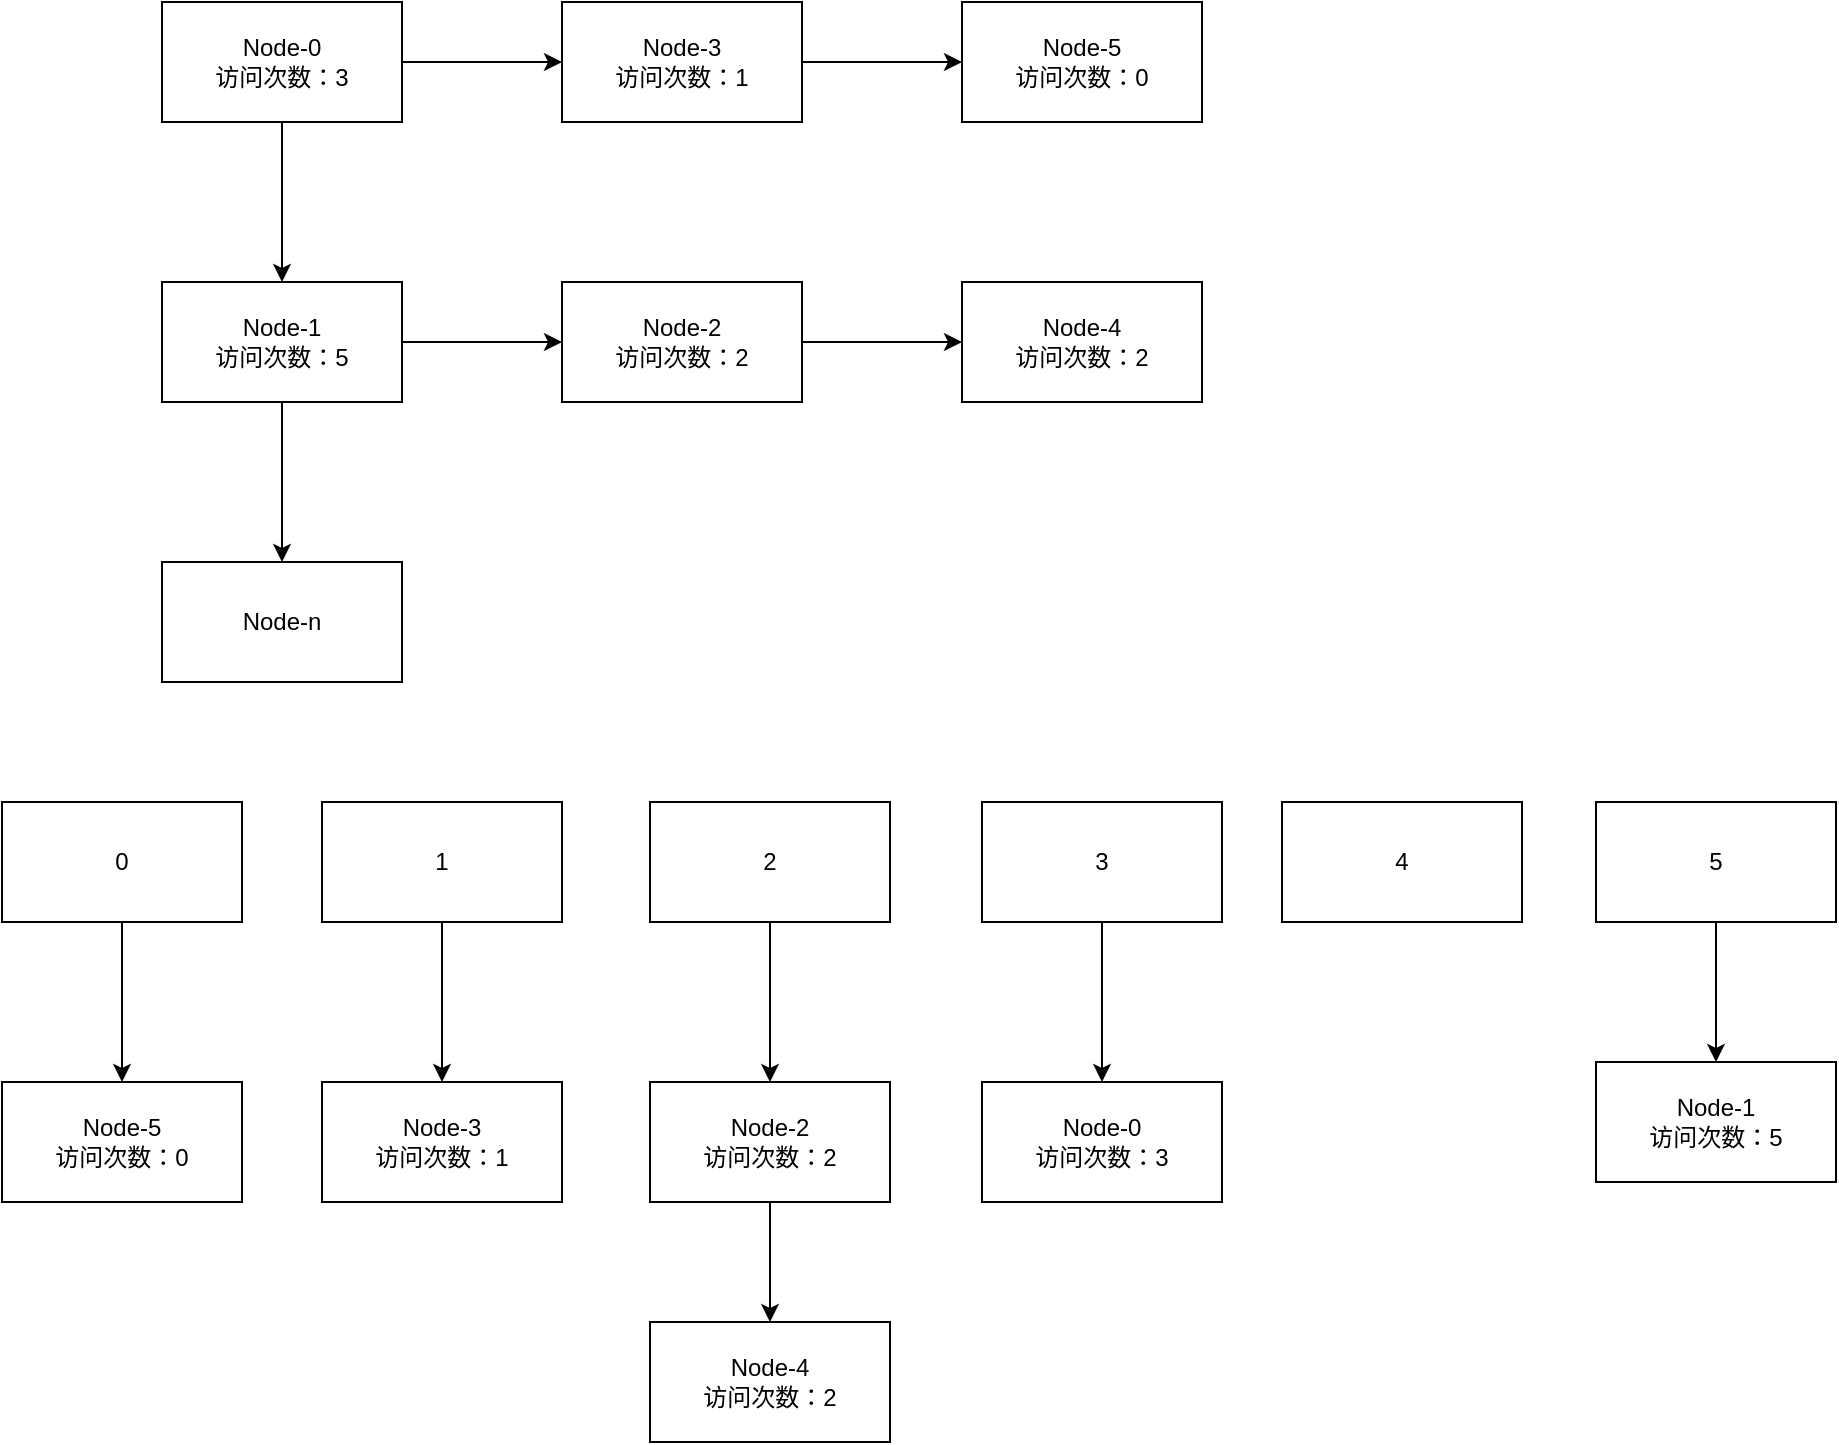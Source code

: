 <mxfile version="14.9.3" type="github">
  <diagram id="KH7qL_hgCisb-ZAgvjp8" name="Page-1">
    <mxGraphModel dx="1186" dy="654" grid="1" gridSize="10" guides="1" tooltips="1" connect="1" arrows="1" fold="1" page="1" pageScale="1" pageWidth="827" pageHeight="1169" math="0" shadow="0">
      <root>
        <mxCell id="0" />
        <mxCell id="1" parent="0" />
        <mxCell id="2OhmoV6hdMlIxnM7W_6c-3" value="" style="edgeStyle=orthogonalEdgeStyle;rounded=0;orthogonalLoop=1;jettySize=auto;html=1;" parent="1" source="2OhmoV6hdMlIxnM7W_6c-1" target="2OhmoV6hdMlIxnM7W_6c-2" edge="1">
          <mxGeometry relative="1" as="geometry" />
        </mxCell>
        <mxCell id="2OhmoV6hdMlIxnM7W_6c-7" value="" style="edgeStyle=orthogonalEdgeStyle;rounded=0;orthogonalLoop=1;jettySize=auto;html=1;" parent="1" source="2OhmoV6hdMlIxnM7W_6c-1" target="2OhmoV6hdMlIxnM7W_6c-6" edge="1">
          <mxGeometry relative="1" as="geometry" />
        </mxCell>
        <mxCell id="2OhmoV6hdMlIxnM7W_6c-1" value="Node-0&lt;br&gt;访问次数：3" style="rounded=0;whiteSpace=wrap;html=1;" parent="1" vertex="1">
          <mxGeometry x="110" y="80" width="120" height="60" as="geometry" />
        </mxCell>
        <mxCell id="2OhmoV6hdMlIxnM7W_6c-5" value="" style="edgeStyle=orthogonalEdgeStyle;rounded=0;orthogonalLoop=1;jettySize=auto;html=1;" parent="1" source="2OhmoV6hdMlIxnM7W_6c-2" target="2OhmoV6hdMlIxnM7W_6c-4" edge="1">
          <mxGeometry relative="1" as="geometry" />
        </mxCell>
        <mxCell id="2OhmoV6hdMlIxnM7W_6c-9" value="" style="edgeStyle=orthogonalEdgeStyle;rounded=0;orthogonalLoop=1;jettySize=auto;html=1;" parent="1" source="2OhmoV6hdMlIxnM7W_6c-2" target="2OhmoV6hdMlIxnM7W_6c-8" edge="1">
          <mxGeometry relative="1" as="geometry" />
        </mxCell>
        <mxCell id="2OhmoV6hdMlIxnM7W_6c-2" value="Node-1&lt;br&gt;访问次数：5" style="rounded=0;whiteSpace=wrap;html=1;" parent="1" vertex="1">
          <mxGeometry x="110" y="220" width="120" height="60" as="geometry" />
        </mxCell>
        <mxCell id="2OhmoV6hdMlIxnM7W_6c-4" value="Node-n" style="rounded=0;whiteSpace=wrap;html=1;" parent="1" vertex="1">
          <mxGeometry x="110" y="360" width="120" height="60" as="geometry" />
        </mxCell>
        <mxCell id="7cCf_1qZLikzb1TNCri2-2" value="" style="edgeStyle=orthogonalEdgeStyle;rounded=0;orthogonalLoop=1;jettySize=auto;html=1;" edge="1" parent="1" source="2OhmoV6hdMlIxnM7W_6c-6" target="7cCf_1qZLikzb1TNCri2-1">
          <mxGeometry relative="1" as="geometry" />
        </mxCell>
        <mxCell id="2OhmoV6hdMlIxnM7W_6c-6" value="Node-3&lt;br&gt;访问次数：1" style="rounded=0;whiteSpace=wrap;html=1;" parent="1" vertex="1">
          <mxGeometry x="310" y="80" width="120" height="60" as="geometry" />
        </mxCell>
        <mxCell id="2OhmoV6hdMlIxnM7W_6c-11" value="" style="edgeStyle=orthogonalEdgeStyle;rounded=0;orthogonalLoop=1;jettySize=auto;html=1;" parent="1" source="2OhmoV6hdMlIxnM7W_6c-8" target="2OhmoV6hdMlIxnM7W_6c-10" edge="1">
          <mxGeometry relative="1" as="geometry" />
        </mxCell>
        <mxCell id="2OhmoV6hdMlIxnM7W_6c-8" value="Node-2&lt;br&gt;访问次数：2" style="rounded=0;whiteSpace=wrap;html=1;" parent="1" vertex="1">
          <mxGeometry x="310" y="220" width="120" height="60" as="geometry" />
        </mxCell>
        <mxCell id="2OhmoV6hdMlIxnM7W_6c-10" value="Node-4&lt;br&gt;访问次数：2" style="rounded=0;whiteSpace=wrap;html=1;" parent="1" vertex="1">
          <mxGeometry x="510" y="220" width="120" height="60" as="geometry" />
        </mxCell>
        <mxCell id="7cCf_1qZLikzb1TNCri2-4" value="" style="edgeStyle=orthogonalEdgeStyle;rounded=0;orthogonalLoop=1;jettySize=auto;html=1;" edge="1" parent="1" source="2OhmoV6hdMlIxnM7W_6c-12" target="7cCf_1qZLikzb1TNCri2-3">
          <mxGeometry relative="1" as="geometry" />
        </mxCell>
        <mxCell id="2OhmoV6hdMlIxnM7W_6c-12" value="0" style="rounded=0;whiteSpace=wrap;html=1;" parent="1" vertex="1">
          <mxGeometry x="30" y="480" width="120" height="60" as="geometry" />
        </mxCell>
        <mxCell id="2uu5obWxTMxAZoZWr3cr-12" value="" style="edgeStyle=orthogonalEdgeStyle;rounded=0;orthogonalLoop=1;jettySize=auto;html=1;" parent="1" source="2OhmoV6hdMlIxnM7W_6c-13" target="2uu5obWxTMxAZoZWr3cr-11" edge="1">
          <mxGeometry relative="1" as="geometry" />
        </mxCell>
        <mxCell id="2OhmoV6hdMlIxnM7W_6c-13" value="3" style="rounded=0;whiteSpace=wrap;html=1;" parent="1" vertex="1">
          <mxGeometry x="520" y="480" width="120" height="60" as="geometry" />
        </mxCell>
        <mxCell id="2uu5obWxTMxAZoZWr3cr-6" value="" style="edgeStyle=orthogonalEdgeStyle;rounded=0;orthogonalLoop=1;jettySize=auto;html=1;" parent="1" source="2OhmoV6hdMlIxnM7W_6c-14" target="2uu5obWxTMxAZoZWr3cr-5" edge="1">
          <mxGeometry relative="1" as="geometry" />
        </mxCell>
        <mxCell id="2OhmoV6hdMlIxnM7W_6c-14" value="1" style="rounded=0;whiteSpace=wrap;html=1;" parent="1" vertex="1">
          <mxGeometry x="190" y="480" width="120" height="60" as="geometry" />
        </mxCell>
        <mxCell id="2uu5obWxTMxAZoZWr3cr-10" value="" style="edgeStyle=orthogonalEdgeStyle;rounded=0;orthogonalLoop=1;jettySize=auto;html=1;" parent="1" source="2OhmoV6hdMlIxnM7W_6c-16" target="2uu5obWxTMxAZoZWr3cr-8" edge="1">
          <mxGeometry relative="1" as="geometry" />
        </mxCell>
        <mxCell id="2OhmoV6hdMlIxnM7W_6c-16" value="2" style="rounded=0;whiteSpace=wrap;html=1;" parent="1" vertex="1">
          <mxGeometry x="354" y="480" width="120" height="60" as="geometry" />
        </mxCell>
        <mxCell id="2OhmoV6hdMlIxnM7W_6c-19" value="4" style="rounded=0;whiteSpace=wrap;html=1;" parent="1" vertex="1">
          <mxGeometry x="670" y="480" width="120" height="60" as="geometry" />
        </mxCell>
        <mxCell id="2uu5obWxTMxAZoZWr3cr-14" value="" style="edgeStyle=orthogonalEdgeStyle;rounded=0;orthogonalLoop=1;jettySize=auto;html=1;" parent="1" source="2OhmoV6hdMlIxnM7W_6c-21" target="2uu5obWxTMxAZoZWr3cr-13" edge="1">
          <mxGeometry relative="1" as="geometry" />
        </mxCell>
        <mxCell id="2OhmoV6hdMlIxnM7W_6c-21" value="5" style="rounded=0;whiteSpace=wrap;html=1;" parent="1" vertex="1">
          <mxGeometry x="827" y="480" width="120" height="60" as="geometry" />
        </mxCell>
        <mxCell id="2uu5obWxTMxAZoZWr3cr-5" value="Node-3&lt;br&gt;访问次数：1" style="rounded=0;whiteSpace=wrap;html=1;" parent="1" vertex="1">
          <mxGeometry x="190" y="620" width="120" height="60" as="geometry" />
        </mxCell>
        <mxCell id="2uu5obWxTMxAZoZWr3cr-7" value="" style="edgeStyle=orthogonalEdgeStyle;rounded=0;orthogonalLoop=1;jettySize=auto;html=1;" parent="1" source="2uu5obWxTMxAZoZWr3cr-8" target="2uu5obWxTMxAZoZWr3cr-9" edge="1">
          <mxGeometry relative="1" as="geometry" />
        </mxCell>
        <mxCell id="2uu5obWxTMxAZoZWr3cr-8" value="Node-2&lt;br&gt;访问次数：2" style="rounded=0;whiteSpace=wrap;html=1;" parent="1" vertex="1">
          <mxGeometry x="354" y="620" width="120" height="60" as="geometry" />
        </mxCell>
        <mxCell id="2uu5obWxTMxAZoZWr3cr-9" value="Node-4&lt;br&gt;访问次数：2" style="rounded=0;whiteSpace=wrap;html=1;" parent="1" vertex="1">
          <mxGeometry x="354" y="740" width="120" height="60" as="geometry" />
        </mxCell>
        <mxCell id="2uu5obWxTMxAZoZWr3cr-11" value="Node-0&lt;br&gt;访问次数：3" style="rounded=0;whiteSpace=wrap;html=1;" parent="1" vertex="1">
          <mxGeometry x="520" y="620" width="120" height="60" as="geometry" />
        </mxCell>
        <mxCell id="2uu5obWxTMxAZoZWr3cr-13" value="Node-1&lt;br&gt;访问次数：5" style="rounded=0;whiteSpace=wrap;html=1;" parent="1" vertex="1">
          <mxGeometry x="827" y="610" width="120" height="60" as="geometry" />
        </mxCell>
        <mxCell id="7cCf_1qZLikzb1TNCri2-1" value="Node-5&lt;br&gt;访问次数：0" style="rounded=0;whiteSpace=wrap;html=1;" vertex="1" parent="1">
          <mxGeometry x="510" y="80" width="120" height="60" as="geometry" />
        </mxCell>
        <mxCell id="7cCf_1qZLikzb1TNCri2-3" value="Node-5&lt;br&gt;访问次数：0" style="rounded=0;whiteSpace=wrap;html=1;" vertex="1" parent="1">
          <mxGeometry x="30" y="620" width="120" height="60" as="geometry" />
        </mxCell>
      </root>
    </mxGraphModel>
  </diagram>
</mxfile>
